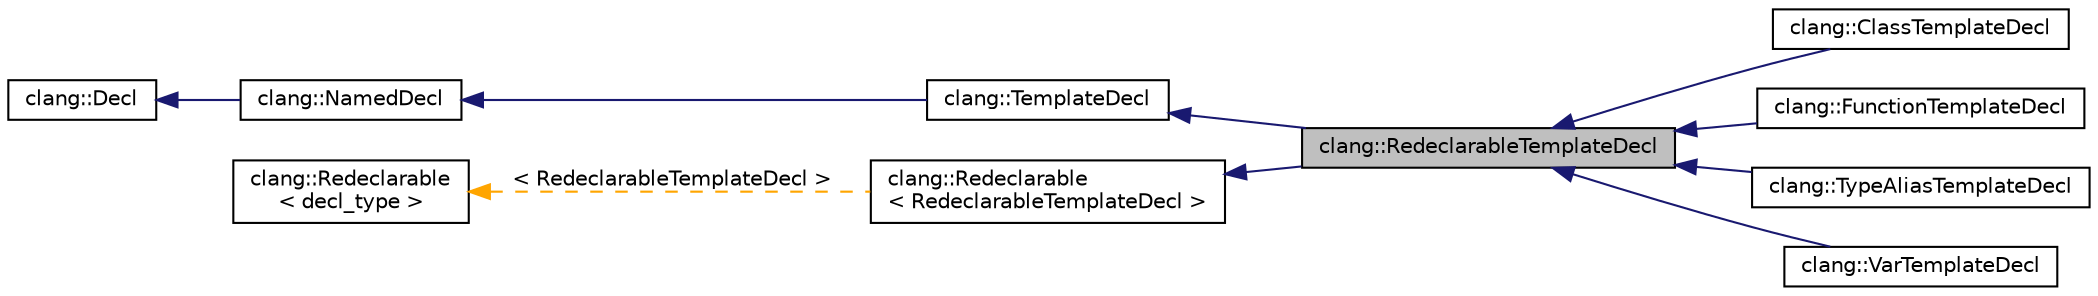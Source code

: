 digraph "clang::RedeclarableTemplateDecl"
{
 // LATEX_PDF_SIZE
  bgcolor="transparent";
  edge [fontname="Helvetica",fontsize="10",labelfontname="Helvetica",labelfontsize="10"];
  node [fontname="Helvetica",fontsize="10",shape=record];
  rankdir="LR";
  Node1 [label="clang::RedeclarableTemplateDecl",height=0.2,width=0.4,color="black", fillcolor="grey75", style="filled", fontcolor="black",tooltip="Declaration of a redeclarable template."];
  Node2 -> Node1 [dir="back",color="midnightblue",fontsize="10",style="solid",fontname="Helvetica"];
  Node2 [label="clang::TemplateDecl",height=0.2,width=0.4,color="black",URL="$classclang_1_1TemplateDecl.html",tooltip="The base class of all kinds of template declarations (e.g., class, function, etc.)."];
  Node3 -> Node2 [dir="back",color="midnightblue",fontsize="10",style="solid",fontname="Helvetica"];
  Node3 [label="clang::NamedDecl",height=0.2,width=0.4,color="black",URL="$classclang_1_1NamedDecl.html",tooltip="This represents a decl that may have a name."];
  Node4 -> Node3 [dir="back",color="midnightblue",fontsize="10",style="solid",fontname="Helvetica"];
  Node4 [label="clang::Decl",height=0.2,width=0.4,color="black",URL="$classclang_1_1Decl.html",tooltip="Decl - This represents one declaration (or definition), e.g."];
  Node5 -> Node1 [dir="back",color="midnightblue",fontsize="10",style="solid",fontname="Helvetica"];
  Node5 [label="clang::Redeclarable\l\< RedeclarableTemplateDecl \>",height=0.2,width=0.4,color="black",URL="$classclang_1_1Redeclarable.html",tooltip=" "];
  Node6 -> Node5 [dir="back",color="orange",fontsize="10",style="dashed",label=" \< RedeclarableTemplateDecl \>" ,fontname="Helvetica"];
  Node6 [label="clang::Redeclarable\l\< decl_type \>",height=0.2,width=0.4,color="black",URL="$classclang_1_1Redeclarable.html",tooltip="Provides common interface for the Decls that can be redeclared."];
  Node1 -> Node7 [dir="back",color="midnightblue",fontsize="10",style="solid",fontname="Helvetica"];
  Node7 [label="clang::ClassTemplateDecl",height=0.2,width=0.4,color="black",URL="$classclang_1_1ClassTemplateDecl.html",tooltip="Declaration of a class template."];
  Node1 -> Node8 [dir="back",color="midnightblue",fontsize="10",style="solid",fontname="Helvetica"];
  Node8 [label="clang::FunctionTemplateDecl",height=0.2,width=0.4,color="black",URL="$classclang_1_1FunctionTemplateDecl.html",tooltip="Declaration of a template function."];
  Node1 -> Node9 [dir="back",color="midnightblue",fontsize="10",style="solid",fontname="Helvetica"];
  Node9 [label="clang::TypeAliasTemplateDecl",height=0.2,width=0.4,color="black",URL="$classclang_1_1TypeAliasTemplateDecl.html",tooltip="Declaration of an alias template."];
  Node1 -> Node10 [dir="back",color="midnightblue",fontsize="10",style="solid",fontname="Helvetica"];
  Node10 [label="clang::VarTemplateDecl",height=0.2,width=0.4,color="black",URL="$classclang_1_1VarTemplateDecl.html",tooltip="Declaration of a variable template."];
}
